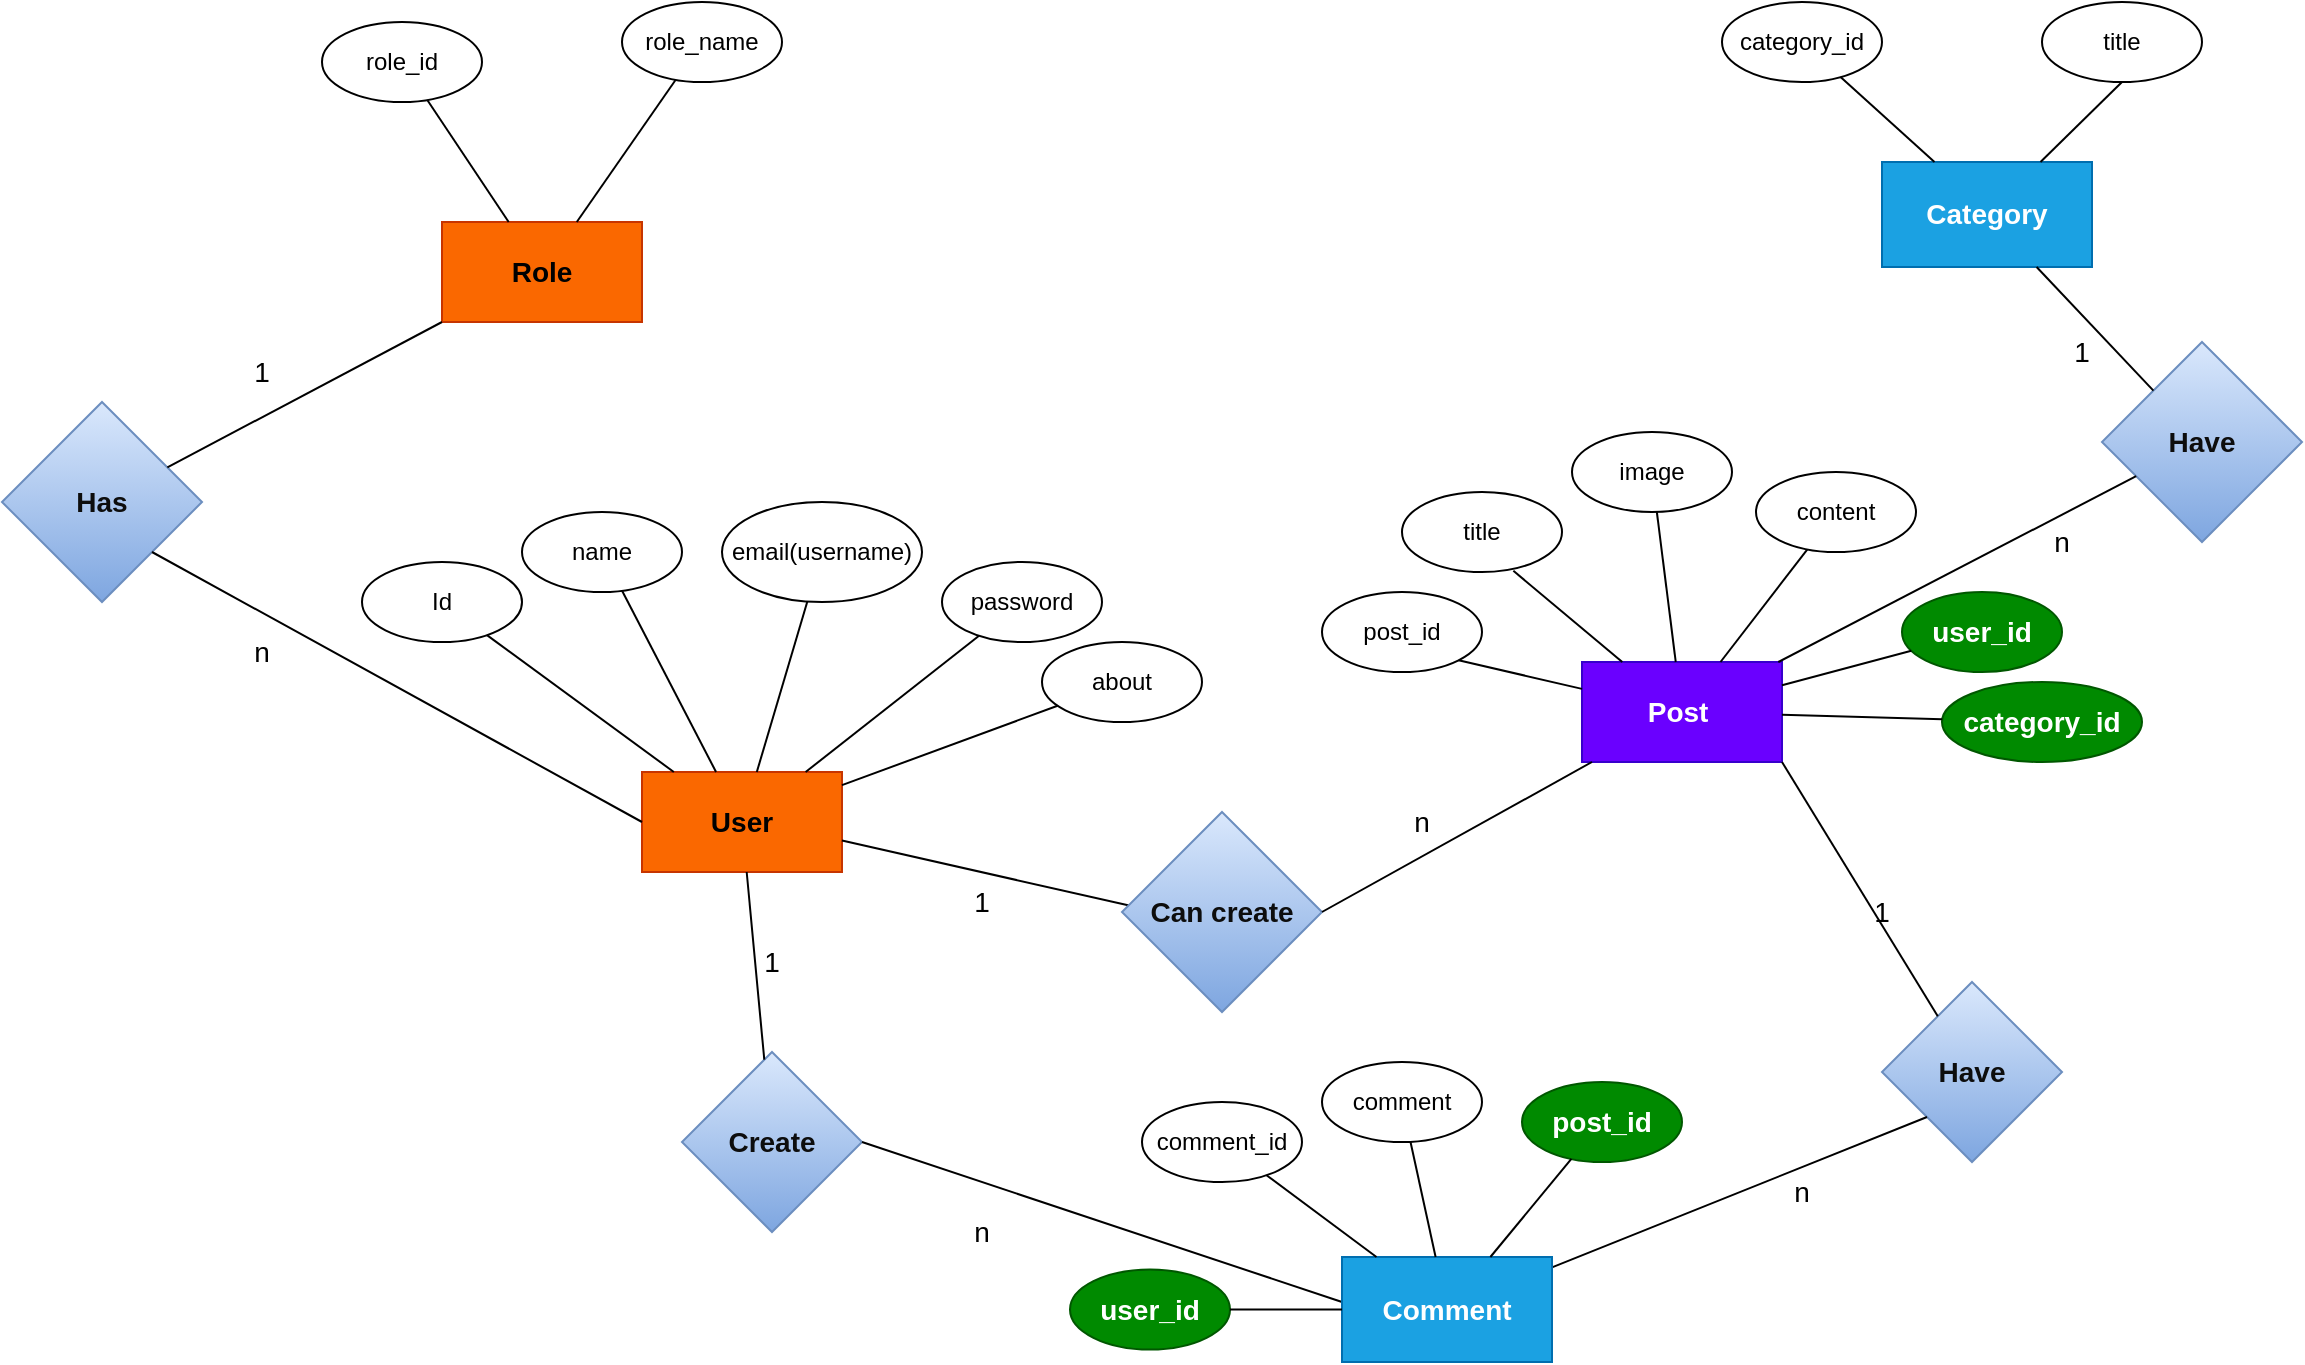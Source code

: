 <mxfile version="24.6.1" type="github">
  <diagram name="Страница-1" id="DRMGlOuHPdDqc-WepTBW">
    <mxGraphModel dx="1877" dy="522" grid="1" gridSize="10" guides="1" tooltips="1" connect="1" arrows="1" fold="1" page="1" pageScale="1" pageWidth="827" pageHeight="1169" math="0" shadow="0">
      <root>
        <mxCell id="0" />
        <mxCell id="1" parent="0" />
        <mxCell id="rcdka4dT73BmLoimHbHu-11" value="&lt;font color=&quot;#0d0d0d&quot;&gt;&lt;span style=&quot;font-size: 14px;&quot;&gt;&lt;b&gt;Create&lt;/b&gt;&lt;/span&gt;&lt;/font&gt;" style="rhombus;whiteSpace=wrap;html=1;fillColor=#dae8fc;strokeColor=#6c8ebf;gradientColor=#7ea6e0;" vertex="1" parent="1">
          <mxGeometry x="230" y="685" width="90" height="90" as="geometry" />
        </mxCell>
        <mxCell id="rcdka4dT73BmLoimHbHu-12" value="" style="group" vertex="1" connectable="0" parent="1">
          <mxGeometry x="550" y="375" width="410" height="180" as="geometry" />
        </mxCell>
        <mxCell id="rcdka4dT73BmLoimHbHu-13" value="&lt;font style=&quot;font-size: 14px;&quot;&gt;&lt;b&gt;Post&amp;nbsp;&lt;/b&gt;&lt;/font&gt;" style="rounded=0;whiteSpace=wrap;html=1;fillColor=#6a00ff;strokeColor=#3700CC;fontColor=#ffffff;" vertex="1" parent="rcdka4dT73BmLoimHbHu-12">
          <mxGeometry x="130" y="115" width="100" height="50" as="geometry" />
        </mxCell>
        <mxCell id="rcdka4dT73BmLoimHbHu-14" value="post_id" style="ellipse;whiteSpace=wrap;html=1;" vertex="1" parent="rcdka4dT73BmLoimHbHu-12">
          <mxGeometry y="80" width="80" height="40" as="geometry" />
        </mxCell>
        <mxCell id="rcdka4dT73BmLoimHbHu-15" value="image" style="ellipse;whiteSpace=wrap;html=1;" vertex="1" parent="rcdka4dT73BmLoimHbHu-12">
          <mxGeometry x="125" width="80" height="40" as="geometry" />
        </mxCell>
        <mxCell id="rcdka4dT73BmLoimHbHu-16" value="title" style="ellipse;whiteSpace=wrap;html=1;" vertex="1" parent="rcdka4dT73BmLoimHbHu-12">
          <mxGeometry x="40" y="30" width="80" height="40" as="geometry" />
        </mxCell>
        <mxCell id="rcdka4dT73BmLoimHbHu-17" value="content" style="ellipse;whiteSpace=wrap;html=1;" vertex="1" parent="rcdka4dT73BmLoimHbHu-12">
          <mxGeometry x="217" y="20" width="80" height="40" as="geometry" />
        </mxCell>
        <mxCell id="rcdka4dT73BmLoimHbHu-18" value="&lt;b&gt;&lt;font style=&quot;font-size: 14px;&quot;&gt;user_id&lt;/font&gt;&lt;/b&gt;" style="ellipse;whiteSpace=wrap;html=1;fillColor=#008a00;strokeColor=#005700;fontColor=#ffffff;" vertex="1" parent="rcdka4dT73BmLoimHbHu-12">
          <mxGeometry x="290" y="80" width="80" height="40" as="geometry" />
        </mxCell>
        <mxCell id="rcdka4dT73BmLoimHbHu-19" value="" style="endArrow=none;html=1;rounded=0;entryX=1;entryY=1;entryDx=0;entryDy=0;" edge="1" parent="rcdka4dT73BmLoimHbHu-12" source="rcdka4dT73BmLoimHbHu-13" target="rcdka4dT73BmLoimHbHu-14">
          <mxGeometry width="50" height="50" relative="1" as="geometry">
            <mxPoint x="170" y="210" as="sourcePoint" />
            <mxPoint x="220" y="160" as="targetPoint" />
          </mxGeometry>
        </mxCell>
        <mxCell id="rcdka4dT73BmLoimHbHu-20" value="" style="endArrow=none;html=1;rounded=0;exitX=0.696;exitY=0.985;exitDx=0;exitDy=0;exitPerimeter=0;" edge="1" parent="rcdka4dT73BmLoimHbHu-12" source="rcdka4dT73BmLoimHbHu-16" target="rcdka4dT73BmLoimHbHu-13">
          <mxGeometry width="50" height="50" relative="1" as="geometry">
            <mxPoint x="170" y="210" as="sourcePoint" />
            <mxPoint x="220" y="160" as="targetPoint" />
          </mxGeometry>
        </mxCell>
        <mxCell id="rcdka4dT73BmLoimHbHu-21" value="" style="endArrow=none;html=1;rounded=0;" edge="1" parent="rcdka4dT73BmLoimHbHu-12" source="rcdka4dT73BmLoimHbHu-15" target="rcdka4dT73BmLoimHbHu-13">
          <mxGeometry width="50" height="50" relative="1" as="geometry">
            <mxPoint x="106" y="79" as="sourcePoint" />
            <mxPoint x="160" y="210" as="targetPoint" />
          </mxGeometry>
        </mxCell>
        <mxCell id="rcdka4dT73BmLoimHbHu-22" value="" style="endArrow=none;html=1;rounded=0;" edge="1" parent="rcdka4dT73BmLoimHbHu-12" source="rcdka4dT73BmLoimHbHu-17" target="rcdka4dT73BmLoimHbHu-13">
          <mxGeometry width="50" height="50" relative="1" as="geometry">
            <mxPoint x="179" y="50" as="sourcePoint" />
            <mxPoint x="210" y="230" as="targetPoint" />
          </mxGeometry>
        </mxCell>
        <mxCell id="rcdka4dT73BmLoimHbHu-23" value="" style="endArrow=none;html=1;rounded=0;" edge="1" parent="rcdka4dT73BmLoimHbHu-12" source="rcdka4dT73BmLoimHbHu-18" target="rcdka4dT73BmLoimHbHu-13">
          <mxGeometry width="50" height="50" relative="1" as="geometry">
            <mxPoint x="251" y="68" as="sourcePoint" />
            <mxPoint x="260" y="180" as="targetPoint" />
          </mxGeometry>
        </mxCell>
        <mxCell id="rcdka4dT73BmLoimHbHu-95" value="&lt;span style=&quot;font-size: 14px;&quot;&gt;&lt;b&gt;category_id&lt;/b&gt;&lt;/span&gt;" style="ellipse;whiteSpace=wrap;html=1;fillColor=#008a00;strokeColor=#005700;fontColor=#ffffff;" vertex="1" parent="rcdka4dT73BmLoimHbHu-12">
          <mxGeometry x="310" y="125" width="100" height="40" as="geometry" />
        </mxCell>
        <mxCell id="rcdka4dT73BmLoimHbHu-99" value="" style="endArrow=none;html=1;rounded=0;" edge="1" parent="rcdka4dT73BmLoimHbHu-12" source="rcdka4dT73BmLoimHbHu-95" target="rcdka4dT73BmLoimHbHu-13">
          <mxGeometry width="50" height="50" relative="1" as="geometry">
            <mxPoint x="40" y="155" as="sourcePoint" />
            <mxPoint x="90" y="105" as="targetPoint" />
          </mxGeometry>
        </mxCell>
        <mxCell id="rcdka4dT73BmLoimHbHu-94" value="n" style="text;html=1;align=center;verticalAlign=middle;whiteSpace=wrap;rounded=0;fontSize=14;" vertex="1" parent="rcdka4dT73BmLoimHbHu-12">
          <mxGeometry x="340" y="40" width="60" height="30" as="geometry" />
        </mxCell>
        <mxCell id="rcdka4dT73BmLoimHbHu-24" value="" style="group" vertex="1" connectable="0" parent="1">
          <mxGeometry x="50" y="410" width="440" height="215" as="geometry" />
        </mxCell>
        <mxCell id="rcdka4dT73BmLoimHbHu-25" value="&lt;font style=&quot;font-size: 14px;&quot;&gt;&lt;b&gt;User&lt;/b&gt;&lt;/font&gt;" style="rounded=0;whiteSpace=wrap;html=1;fillColor=#fa6800;strokeColor=#C73500;fontColor=#000000;" vertex="1" parent="rcdka4dT73BmLoimHbHu-24">
          <mxGeometry x="160" y="135" width="100" height="50" as="geometry" />
        </mxCell>
        <mxCell id="rcdka4dT73BmLoimHbHu-26" value="Id" style="ellipse;whiteSpace=wrap;html=1;" vertex="1" parent="rcdka4dT73BmLoimHbHu-24">
          <mxGeometry x="20" y="30" width="80" height="40" as="geometry" />
        </mxCell>
        <mxCell id="rcdka4dT73BmLoimHbHu-27" value="email(username)" style="ellipse;whiteSpace=wrap;html=1;" vertex="1" parent="rcdka4dT73BmLoimHbHu-24">
          <mxGeometry x="200" width="100" height="50" as="geometry" />
        </mxCell>
        <mxCell id="rcdka4dT73BmLoimHbHu-28" value="password" style="ellipse;whiteSpace=wrap;html=1;" vertex="1" parent="rcdka4dT73BmLoimHbHu-24">
          <mxGeometry x="310" y="30" width="80" height="40" as="geometry" />
        </mxCell>
        <mxCell id="rcdka4dT73BmLoimHbHu-29" value="name" style="ellipse;whiteSpace=wrap;html=1;" vertex="1" parent="rcdka4dT73BmLoimHbHu-24">
          <mxGeometry x="100" y="5" width="80" height="40" as="geometry" />
        </mxCell>
        <mxCell id="rcdka4dT73BmLoimHbHu-30" value="" style="endArrow=none;html=1;rounded=0;" edge="1" parent="rcdka4dT73BmLoimHbHu-24" source="rcdka4dT73BmLoimHbHu-26" target="rcdka4dT73BmLoimHbHu-25">
          <mxGeometry width="50" height="50" relative="1" as="geometry">
            <mxPoint x="60" y="152" as="sourcePoint" />
            <mxPoint x="110" y="102" as="targetPoint" />
          </mxGeometry>
        </mxCell>
        <mxCell id="rcdka4dT73BmLoimHbHu-31" value="" style="endArrow=none;html=1;rounded=0;" edge="1" parent="rcdka4dT73BmLoimHbHu-24" source="rcdka4dT73BmLoimHbHu-25" target="rcdka4dT73BmLoimHbHu-29">
          <mxGeometry width="50" height="50" relative="1" as="geometry">
            <mxPoint x="340" y="140" as="sourcePoint" />
            <mxPoint x="390" y="90" as="targetPoint" />
          </mxGeometry>
        </mxCell>
        <mxCell id="rcdka4dT73BmLoimHbHu-32" value="" style="endArrow=none;html=1;rounded=0;" edge="1" parent="rcdka4dT73BmLoimHbHu-24" source="rcdka4dT73BmLoimHbHu-25" target="rcdka4dT73BmLoimHbHu-27">
          <mxGeometry width="50" height="50" relative="1" as="geometry">
            <mxPoint x="250" y="120" as="sourcePoint" />
            <mxPoint x="170" y="59" as="targetPoint" />
          </mxGeometry>
        </mxCell>
        <mxCell id="rcdka4dT73BmLoimHbHu-33" value="" style="endArrow=none;html=1;rounded=0;" edge="1" parent="rcdka4dT73BmLoimHbHu-24" source="rcdka4dT73BmLoimHbHu-25" target="rcdka4dT73BmLoimHbHu-28">
          <mxGeometry width="50" height="50" relative="1" as="geometry">
            <mxPoint x="320" y="150" as="sourcePoint" />
            <mxPoint x="269" y="59" as="targetPoint" />
          </mxGeometry>
        </mxCell>
        <mxCell id="rcdka4dT73BmLoimHbHu-34" value="about" style="ellipse;whiteSpace=wrap;html=1;" vertex="1" parent="rcdka4dT73BmLoimHbHu-24">
          <mxGeometry x="360" y="70" width="80" height="40" as="geometry" />
        </mxCell>
        <mxCell id="rcdka4dT73BmLoimHbHu-35" value="" style="endArrow=none;html=1;rounded=0;" edge="1" parent="rcdka4dT73BmLoimHbHu-24" source="rcdka4dT73BmLoimHbHu-25" target="rcdka4dT73BmLoimHbHu-34">
          <mxGeometry width="50" height="50" relative="1" as="geometry">
            <mxPoint x="340" y="190" as="sourcePoint" />
            <mxPoint x="390" y="140" as="targetPoint" />
          </mxGeometry>
        </mxCell>
        <mxCell id="rcdka4dT73BmLoimHbHu-45" value="" style="endArrow=none;html=1;rounded=0;" edge="1" parent="rcdka4dT73BmLoimHbHu-24">
          <mxGeometry width="50" height="50" relative="1" as="geometry">
            <mxPoint x="418" y="205" as="sourcePoint" />
            <mxPoint x="260" y="169.286" as="targetPoint" />
          </mxGeometry>
        </mxCell>
        <mxCell id="rcdka4dT73BmLoimHbHu-48" value="1" style="text;html=1;align=center;verticalAlign=middle;whiteSpace=wrap;rounded=0;fontSize=14;" vertex="1" parent="rcdka4dT73BmLoimHbHu-24">
          <mxGeometry x="300" y="185" width="60" height="30" as="geometry" />
        </mxCell>
        <mxCell id="rcdka4dT73BmLoimHbHu-38" value="&lt;font color=&quot;#0d0d0d&quot;&gt;&lt;span style=&quot;font-size: 14px;&quot;&gt;&lt;b&gt;Have&lt;/b&gt;&lt;/span&gt;&lt;/font&gt;" style="rhombus;whiteSpace=wrap;html=1;fillColor=#dae8fc;strokeColor=#6c8ebf;gradientColor=#7ea6e0;" vertex="1" parent="1">
          <mxGeometry x="830" y="650" width="90" height="90" as="geometry" />
        </mxCell>
        <mxCell id="rcdka4dT73BmLoimHbHu-39" value="&lt;font color=&quot;#0d0d0d&quot;&gt;&lt;span style=&quot;font-size: 14px;&quot;&gt;&lt;b&gt;Can create&lt;/b&gt;&lt;/span&gt;&lt;/font&gt;" style="rhombus;whiteSpace=wrap;html=1;fillColor=#dae8fc;strokeColor=#6c8ebf;gradientColor=#7ea6e0;" vertex="1" parent="1">
          <mxGeometry x="450" y="565" width="100" height="100" as="geometry" />
        </mxCell>
        <mxCell id="rcdka4dT73BmLoimHbHu-49" value="" style="endArrow=none;html=1;rounded=0;exitX=1;exitY=0.5;exitDx=0;exitDy=0;" edge="1" parent="1" source="rcdka4dT73BmLoimHbHu-39" target="rcdka4dT73BmLoimHbHu-13">
          <mxGeometry width="50" height="50" relative="1" as="geometry">
            <mxPoint x="510" y="620" as="sourcePoint" />
            <mxPoint x="560" y="570" as="targetPoint" />
          </mxGeometry>
        </mxCell>
        <mxCell id="rcdka4dT73BmLoimHbHu-51" value="" style="endArrow=none;html=1;rounded=0;entryX=1;entryY=1;entryDx=0;entryDy=0;" edge="1" parent="1" source="rcdka4dT73BmLoimHbHu-38" target="rcdka4dT73BmLoimHbHu-13">
          <mxGeometry width="50" height="50" relative="1" as="geometry">
            <mxPoint x="720" y="650" as="sourcePoint" />
            <mxPoint x="770" y="600" as="targetPoint" />
          </mxGeometry>
        </mxCell>
        <mxCell id="rcdka4dT73BmLoimHbHu-52" value="n" style="text;html=1;align=center;verticalAlign=middle;whiteSpace=wrap;rounded=0;fontSize=14;" vertex="1" parent="1">
          <mxGeometry x="570" y="555" width="60" height="30" as="geometry" />
        </mxCell>
        <mxCell id="rcdka4dT73BmLoimHbHu-54" value="" style="endArrow=none;html=1;rounded=0;" edge="1" parent="1" source="rcdka4dT73BmLoimHbHu-11" target="rcdka4dT73BmLoimHbHu-25">
          <mxGeometry width="50" height="50" relative="1" as="geometry">
            <mxPoint x="330" y="705" as="sourcePoint" />
            <mxPoint x="90" y="625" as="targetPoint" />
          </mxGeometry>
        </mxCell>
        <mxCell id="rcdka4dT73BmLoimHbHu-55" value="1" style="text;html=1;align=center;verticalAlign=middle;whiteSpace=wrap;rounded=0;fontSize=14;" vertex="1" parent="1">
          <mxGeometry x="245" y="625" width="60" height="30" as="geometry" />
        </mxCell>
        <mxCell id="rcdka4dT73BmLoimHbHu-56" value="n" style="text;html=1;align=center;verticalAlign=middle;whiteSpace=wrap;rounded=0;fontSize=14;" vertex="1" parent="1">
          <mxGeometry x="350" y="760" width="60" height="30" as="geometry" />
        </mxCell>
        <mxCell id="rcdka4dT73BmLoimHbHu-57" value="1" style="text;html=1;align=center;verticalAlign=middle;whiteSpace=wrap;rounded=0;fontSize=14;" vertex="1" parent="1">
          <mxGeometry x="800" y="600" width="60" height="30" as="geometry" />
        </mxCell>
        <mxCell id="rcdka4dT73BmLoimHbHu-62" value="n" style="text;html=1;align=center;verticalAlign=middle;whiteSpace=wrap;rounded=0;fontSize=14;" vertex="1" parent="1">
          <mxGeometry x="760" y="740" width="60" height="30" as="geometry" />
        </mxCell>
        <mxCell id="rcdka4dT73BmLoimHbHu-66" value="" style="group" vertex="1" connectable="0" parent="1">
          <mxGeometry x="320" y="690" width="410" height="150" as="geometry" />
        </mxCell>
        <mxCell id="rcdka4dT73BmLoimHbHu-61" value="" style="endArrow=none;html=1;rounded=0;entryX=0;entryY=1;entryDx=0;entryDy=0;" edge="1" parent="rcdka4dT73BmLoimHbHu-66" source="rcdka4dT73BmLoimHbHu-1" target="rcdka4dT73BmLoimHbHu-38">
          <mxGeometry width="50" height="50" relative="1" as="geometry">
            <mxPoint x="563" y="-8" as="sourcePoint" />
            <mxPoint x="460" y="-115" as="targetPoint" />
          </mxGeometry>
        </mxCell>
        <mxCell id="rcdka4dT73BmLoimHbHu-65" value="" style="group" vertex="1" connectable="0" parent="rcdka4dT73BmLoimHbHu-66">
          <mxGeometry width="410" height="150" as="geometry" />
        </mxCell>
        <mxCell id="rcdka4dT73BmLoimHbHu-53" value="" style="endArrow=none;html=1;rounded=0;" edge="1" parent="rcdka4dT73BmLoimHbHu-65">
          <mxGeometry width="50" height="50" relative="1" as="geometry">
            <mxPoint x="240" y="120" as="sourcePoint" />
            <mxPoint y="40" as="targetPoint" />
          </mxGeometry>
        </mxCell>
        <mxCell id="rcdka4dT73BmLoimHbHu-64" value="" style="group" vertex="1" connectable="0" parent="rcdka4dT73BmLoimHbHu-65">
          <mxGeometry x="104" width="306" height="150" as="geometry" />
        </mxCell>
        <mxCell id="rcdka4dT73BmLoimHbHu-1" value="&lt;font style=&quot;font-size: 14px;&quot;&gt;&lt;b&gt;Comment&lt;/b&gt;&lt;/font&gt;" style="rounded=0;whiteSpace=wrap;html=1;fillColor=#1ba1e2;fontColor=#ffffff;strokeColor=#006EAF;" vertex="1" parent="rcdka4dT73BmLoimHbHu-64">
          <mxGeometry x="136" y="97.5" width="105" height="52.5" as="geometry" />
        </mxCell>
        <mxCell id="rcdka4dT73BmLoimHbHu-2" value="comment_id" style="ellipse;whiteSpace=wrap;html=1;" vertex="1" parent="rcdka4dT73BmLoimHbHu-64">
          <mxGeometry x="36" y="20" width="80" height="40" as="geometry" />
        </mxCell>
        <mxCell id="rcdka4dT73BmLoimHbHu-3" value="&lt;b&gt;&lt;font style=&quot;font-size: 14px;&quot;&gt;post_id&lt;/font&gt;&lt;/b&gt;" style="ellipse;whiteSpace=wrap;html=1;fillColor=#008a00;fontColor=#ffffff;strokeColor=#005700;" vertex="1" parent="rcdka4dT73BmLoimHbHu-64">
          <mxGeometry x="226" y="10" width="80" height="40" as="geometry" />
        </mxCell>
        <mxCell id="rcdka4dT73BmLoimHbHu-4" value="&lt;b&gt;&lt;font style=&quot;font-size: 14px;&quot;&gt;user_id&lt;/font&gt;&lt;/b&gt;" style="ellipse;whiteSpace=wrap;html=1;fillColor=#008a00;strokeColor=#005700;fontColor=#ffffff;" vertex="1" parent="rcdka4dT73BmLoimHbHu-64">
          <mxGeometry y="103.75" width="80" height="40" as="geometry" />
        </mxCell>
        <mxCell id="rcdka4dT73BmLoimHbHu-5" value="" style="endArrow=none;html=1;rounded=0;" edge="1" parent="rcdka4dT73BmLoimHbHu-64" source="rcdka4dT73BmLoimHbHu-4" target="rcdka4dT73BmLoimHbHu-1">
          <mxGeometry width="50" height="50" relative="1" as="geometry">
            <mxPoint x="45.439" y="136.663" as="sourcePoint" />
            <mxPoint x="96" y="120" as="targetPoint" />
          </mxGeometry>
        </mxCell>
        <mxCell id="rcdka4dT73BmLoimHbHu-6" value="" style="endArrow=none;html=1;rounded=0;" edge="1" parent="rcdka4dT73BmLoimHbHu-64" source="rcdka4dT73BmLoimHbHu-2" target="rcdka4dT73BmLoimHbHu-1">
          <mxGeometry width="50" height="50" relative="1" as="geometry">
            <mxPoint x="55" y="147" as="sourcePoint" />
            <mxPoint x="96" y="200" as="targetPoint" />
          </mxGeometry>
        </mxCell>
        <mxCell id="rcdka4dT73BmLoimHbHu-7" value="" style="endArrow=none;html=1;rounded=0;" edge="1" parent="rcdka4dT73BmLoimHbHu-64" target="rcdka4dT73BmLoimHbHu-1" source="rcdka4dT73BmLoimHbHu-10">
          <mxGeometry width="50" height="50" relative="1" as="geometry">
            <mxPoint x="170" y="45" as="sourcePoint" />
            <mxPoint x="152" y="108" as="targetPoint" />
          </mxGeometry>
        </mxCell>
        <mxCell id="rcdka4dT73BmLoimHbHu-8" value="" style="endArrow=none;html=1;rounded=0;" edge="1" parent="rcdka4dT73BmLoimHbHu-64" source="rcdka4dT73BmLoimHbHu-1" target="rcdka4dT73BmLoimHbHu-3">
          <mxGeometry width="50" height="50" relative="1" as="geometry">
            <mxPoint x="228.5" y="120" as="sourcePoint" />
            <mxPoint x="319.5" y="111" as="targetPoint" />
          </mxGeometry>
        </mxCell>
        <mxCell id="rcdka4dT73BmLoimHbHu-10" value="comment" style="ellipse;whiteSpace=wrap;html=1;" vertex="1" parent="rcdka4dT73BmLoimHbHu-64">
          <mxGeometry x="126" width="80" height="40" as="geometry" />
        </mxCell>
        <mxCell id="rcdka4dT73BmLoimHbHu-87" value="&lt;font color=&quot;#0d0d0d&quot;&gt;&lt;span style=&quot;font-size: 14px;&quot;&gt;&lt;b&gt;Have&lt;/b&gt;&lt;/span&gt;&lt;/font&gt;" style="rhombus;whiteSpace=wrap;html=1;fillColor=#dae8fc;strokeColor=#6c8ebf;gradientColor=#7ea6e0;" vertex="1" parent="1">
          <mxGeometry x="940" y="330" width="100" height="100" as="geometry" />
        </mxCell>
        <mxCell id="rcdka4dT73BmLoimHbHu-88" value="" style="group" vertex="1" connectable="0" parent="1">
          <mxGeometry x="750" y="160" width="240" height="132.5" as="geometry" />
        </mxCell>
        <mxCell id="rcdka4dT73BmLoimHbHu-63" value="&lt;span style=&quot;font-size: 14px;&quot;&gt;&lt;b&gt;Category&lt;/b&gt;&lt;/span&gt;" style="rounded=0;whiteSpace=wrap;html=1;fillColor=#1ba1e2;fontColor=#ffffff;strokeColor=#006EAF;" vertex="1" parent="rcdka4dT73BmLoimHbHu-88">
          <mxGeometry x="80" y="80" width="105" height="52.5" as="geometry" />
        </mxCell>
        <mxCell id="rcdka4dT73BmLoimHbHu-82" value="category_id" style="ellipse;whiteSpace=wrap;html=1;" vertex="1" parent="rcdka4dT73BmLoimHbHu-88">
          <mxGeometry width="80" height="40" as="geometry" />
        </mxCell>
        <mxCell id="rcdka4dT73BmLoimHbHu-83" value="title" style="ellipse;whiteSpace=wrap;html=1;" vertex="1" parent="rcdka4dT73BmLoimHbHu-88">
          <mxGeometry x="160" width="80" height="40" as="geometry" />
        </mxCell>
        <mxCell id="rcdka4dT73BmLoimHbHu-84" value="" style="endArrow=none;html=1;rounded=0;exitX=0.25;exitY=0;exitDx=0;exitDy=0;" edge="1" parent="rcdka4dT73BmLoimHbHu-88" source="rcdka4dT73BmLoimHbHu-63" target="rcdka4dT73BmLoimHbHu-82">
          <mxGeometry width="50" height="50" relative="1" as="geometry">
            <mxPoint x="-180" y="130" as="sourcePoint" />
            <mxPoint x="-130" y="80" as="targetPoint" />
          </mxGeometry>
        </mxCell>
        <mxCell id="rcdka4dT73BmLoimHbHu-85" value="" style="endArrow=none;html=1;rounded=0;entryX=0.5;entryY=1;entryDx=0;entryDy=0;" edge="1" parent="rcdka4dT73BmLoimHbHu-88" source="rcdka4dT73BmLoimHbHu-63" target="rcdka4dT73BmLoimHbHu-83">
          <mxGeometry width="50" height="50" relative="1" as="geometry">
            <mxPoint x="116" y="110" as="sourcePoint" />
            <mxPoint x="65" y="48" as="targetPoint" />
          </mxGeometry>
        </mxCell>
        <mxCell id="rcdka4dT73BmLoimHbHu-89" value="" style="endArrow=none;html=1;rounded=0;" edge="1" parent="1" source="rcdka4dT73BmLoimHbHu-87" target="rcdka4dT73BmLoimHbHu-63">
          <mxGeometry width="50" height="50" relative="1" as="geometry">
            <mxPoint x="580" y="430" as="sourcePoint" />
            <mxPoint x="630" y="380" as="targetPoint" />
          </mxGeometry>
        </mxCell>
        <mxCell id="rcdka4dT73BmLoimHbHu-90" value="" style="endArrow=none;html=1;rounded=0;" edge="1" parent="1" source="rcdka4dT73BmLoimHbHu-87" target="rcdka4dT73BmLoimHbHu-13">
          <mxGeometry width="50" height="50" relative="1" as="geometry">
            <mxPoint x="580" y="430" as="sourcePoint" />
            <mxPoint x="630" y="380" as="targetPoint" />
          </mxGeometry>
        </mxCell>
        <mxCell id="rcdka4dT73BmLoimHbHu-93" value="1" style="text;html=1;align=center;verticalAlign=middle;whiteSpace=wrap;rounded=0;fontSize=14;" vertex="1" parent="1">
          <mxGeometry x="900" y="320" width="60" height="30" as="geometry" />
        </mxCell>
        <mxCell id="rcdka4dT73BmLoimHbHu-101" value="&lt;span style=&quot;font-size: 14px;&quot;&gt;&lt;b&gt;Role&lt;/b&gt;&lt;/span&gt;" style="rounded=0;whiteSpace=wrap;html=1;fillColor=#fa6800;strokeColor=#C73500;fontColor=#000000;" vertex="1" parent="1">
          <mxGeometry x="110" y="270" width="100" height="50" as="geometry" />
        </mxCell>
        <mxCell id="rcdka4dT73BmLoimHbHu-103" value="role_id" style="ellipse;whiteSpace=wrap;html=1;" vertex="1" parent="1">
          <mxGeometry x="50" y="170" width="80" height="40" as="geometry" />
        </mxCell>
        <mxCell id="rcdka4dT73BmLoimHbHu-104" value="role_name" style="ellipse;whiteSpace=wrap;html=1;" vertex="1" parent="1">
          <mxGeometry x="200" y="160" width="80" height="40" as="geometry" />
        </mxCell>
        <mxCell id="rcdka4dT73BmLoimHbHu-105" value="" style="endArrow=none;html=1;rounded=0;" edge="1" parent="1" source="rcdka4dT73BmLoimHbHu-101" target="rcdka4dT73BmLoimHbHu-103">
          <mxGeometry width="50" height="50" relative="1" as="geometry">
            <mxPoint x="350" y="330" as="sourcePoint" />
            <mxPoint x="400" y="280" as="targetPoint" />
          </mxGeometry>
        </mxCell>
        <mxCell id="rcdka4dT73BmLoimHbHu-106" value="" style="endArrow=none;html=1;rounded=0;" edge="1" parent="1" source="rcdka4dT73BmLoimHbHu-101" target="rcdka4dT73BmLoimHbHu-104">
          <mxGeometry width="50" height="50" relative="1" as="geometry">
            <mxPoint x="153" y="280" as="sourcePoint" />
            <mxPoint x="113" y="219" as="targetPoint" />
          </mxGeometry>
        </mxCell>
        <mxCell id="rcdka4dT73BmLoimHbHu-108" value="&lt;font color=&quot;#0d0d0d&quot;&gt;&lt;span style=&quot;font-size: 14px;&quot;&gt;&lt;b&gt;Has&lt;/b&gt;&lt;/span&gt;&lt;/font&gt;" style="rhombus;whiteSpace=wrap;html=1;fillColor=#dae8fc;strokeColor=#6c8ebf;gradientColor=#7ea6e0;" vertex="1" parent="1">
          <mxGeometry x="-110" y="360" width="100" height="100" as="geometry" />
        </mxCell>
        <mxCell id="rcdka4dT73BmLoimHbHu-109" value="" style="endArrow=none;html=1;rounded=0;entryX=0;entryY=1;entryDx=0;entryDy=0;" edge="1" parent="1" source="rcdka4dT73BmLoimHbHu-108" target="rcdka4dT73BmLoimHbHu-101">
          <mxGeometry width="50" height="50" relative="1" as="geometry">
            <mxPoint x="170" y="430" as="sourcePoint" />
            <mxPoint x="220" y="380" as="targetPoint" />
          </mxGeometry>
        </mxCell>
        <mxCell id="rcdka4dT73BmLoimHbHu-110" value="" style="endArrow=none;html=1;rounded=0;entryX=0;entryY=0.5;entryDx=0;entryDy=0;exitX=1;exitY=1;exitDx=0;exitDy=0;" edge="1" parent="1" source="rcdka4dT73BmLoimHbHu-108" target="rcdka4dT73BmLoimHbHu-25">
          <mxGeometry width="50" height="50" relative="1" as="geometry">
            <mxPoint x="-17" y="403" as="sourcePoint" />
            <mxPoint x="120" y="330" as="targetPoint" />
          </mxGeometry>
        </mxCell>
        <mxCell id="rcdka4dT73BmLoimHbHu-112" value="n" style="text;html=1;align=center;verticalAlign=middle;whiteSpace=wrap;rounded=0;fontSize=14;" vertex="1" parent="1">
          <mxGeometry x="-10" y="470" width="60" height="30" as="geometry" />
        </mxCell>
        <mxCell id="rcdka4dT73BmLoimHbHu-113" value="1" style="text;html=1;align=center;verticalAlign=middle;whiteSpace=wrap;rounded=0;fontSize=14;" vertex="1" parent="1">
          <mxGeometry x="-10" y="330" width="60" height="30" as="geometry" />
        </mxCell>
      </root>
    </mxGraphModel>
  </diagram>
</mxfile>
